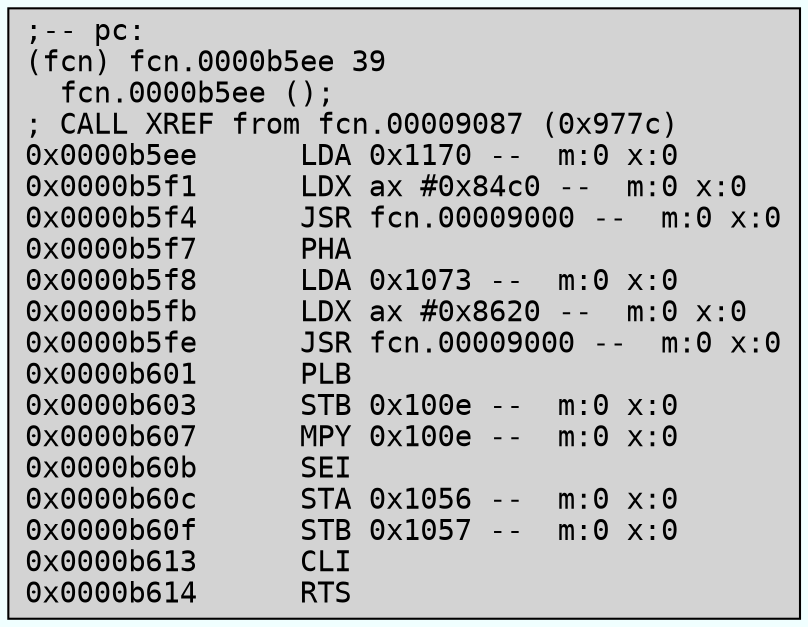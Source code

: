 digraph code {
	graph [bgcolor=azure fontsize=8 fontname="Courier" splines="ortho"];
	node [fillcolor=gray style=filled shape=box];
	edge [arrowhead="normal"];
 "0x0000b5ee" [fillcolor="lightgray",color="black", fontname="Courier", label=";-- pc:\l(fcn) fcn.0000b5ee 39\l  fcn.0000b5ee ();\l; CALL XREF from fcn.00009087 (0x977c)\l0x0000b5ee      LDA 0x1170 --  m:0 x:0\l0x0000b5f1      LDX ax #0x84c0 --  m:0 x:0\l0x0000b5f4      JSR fcn.00009000 --  m:0 x:0\l0x0000b5f7      PHA\l0x0000b5f8      LDA 0x1073 --  m:0 x:0\l0x0000b5fb      LDX ax #0x8620 --  m:0 x:0\l0x0000b5fe      JSR fcn.00009000 --  m:0 x:0\l0x0000b601      PLB\l0x0000b603      STB 0x100e --  m:0 x:0\l0x0000b607      MPY 0x100e --  m:0 x:0\l0x0000b60b      SEI\l0x0000b60c      STA 0x1056 --  m:0 x:0\l0x0000b60f      STB 0x1057 --  m:0 x:0\l0x0000b613      CLI\l0x0000b614      RTS\l", URL="fcn.0000b5ee/0x0000b5ee"]
}
